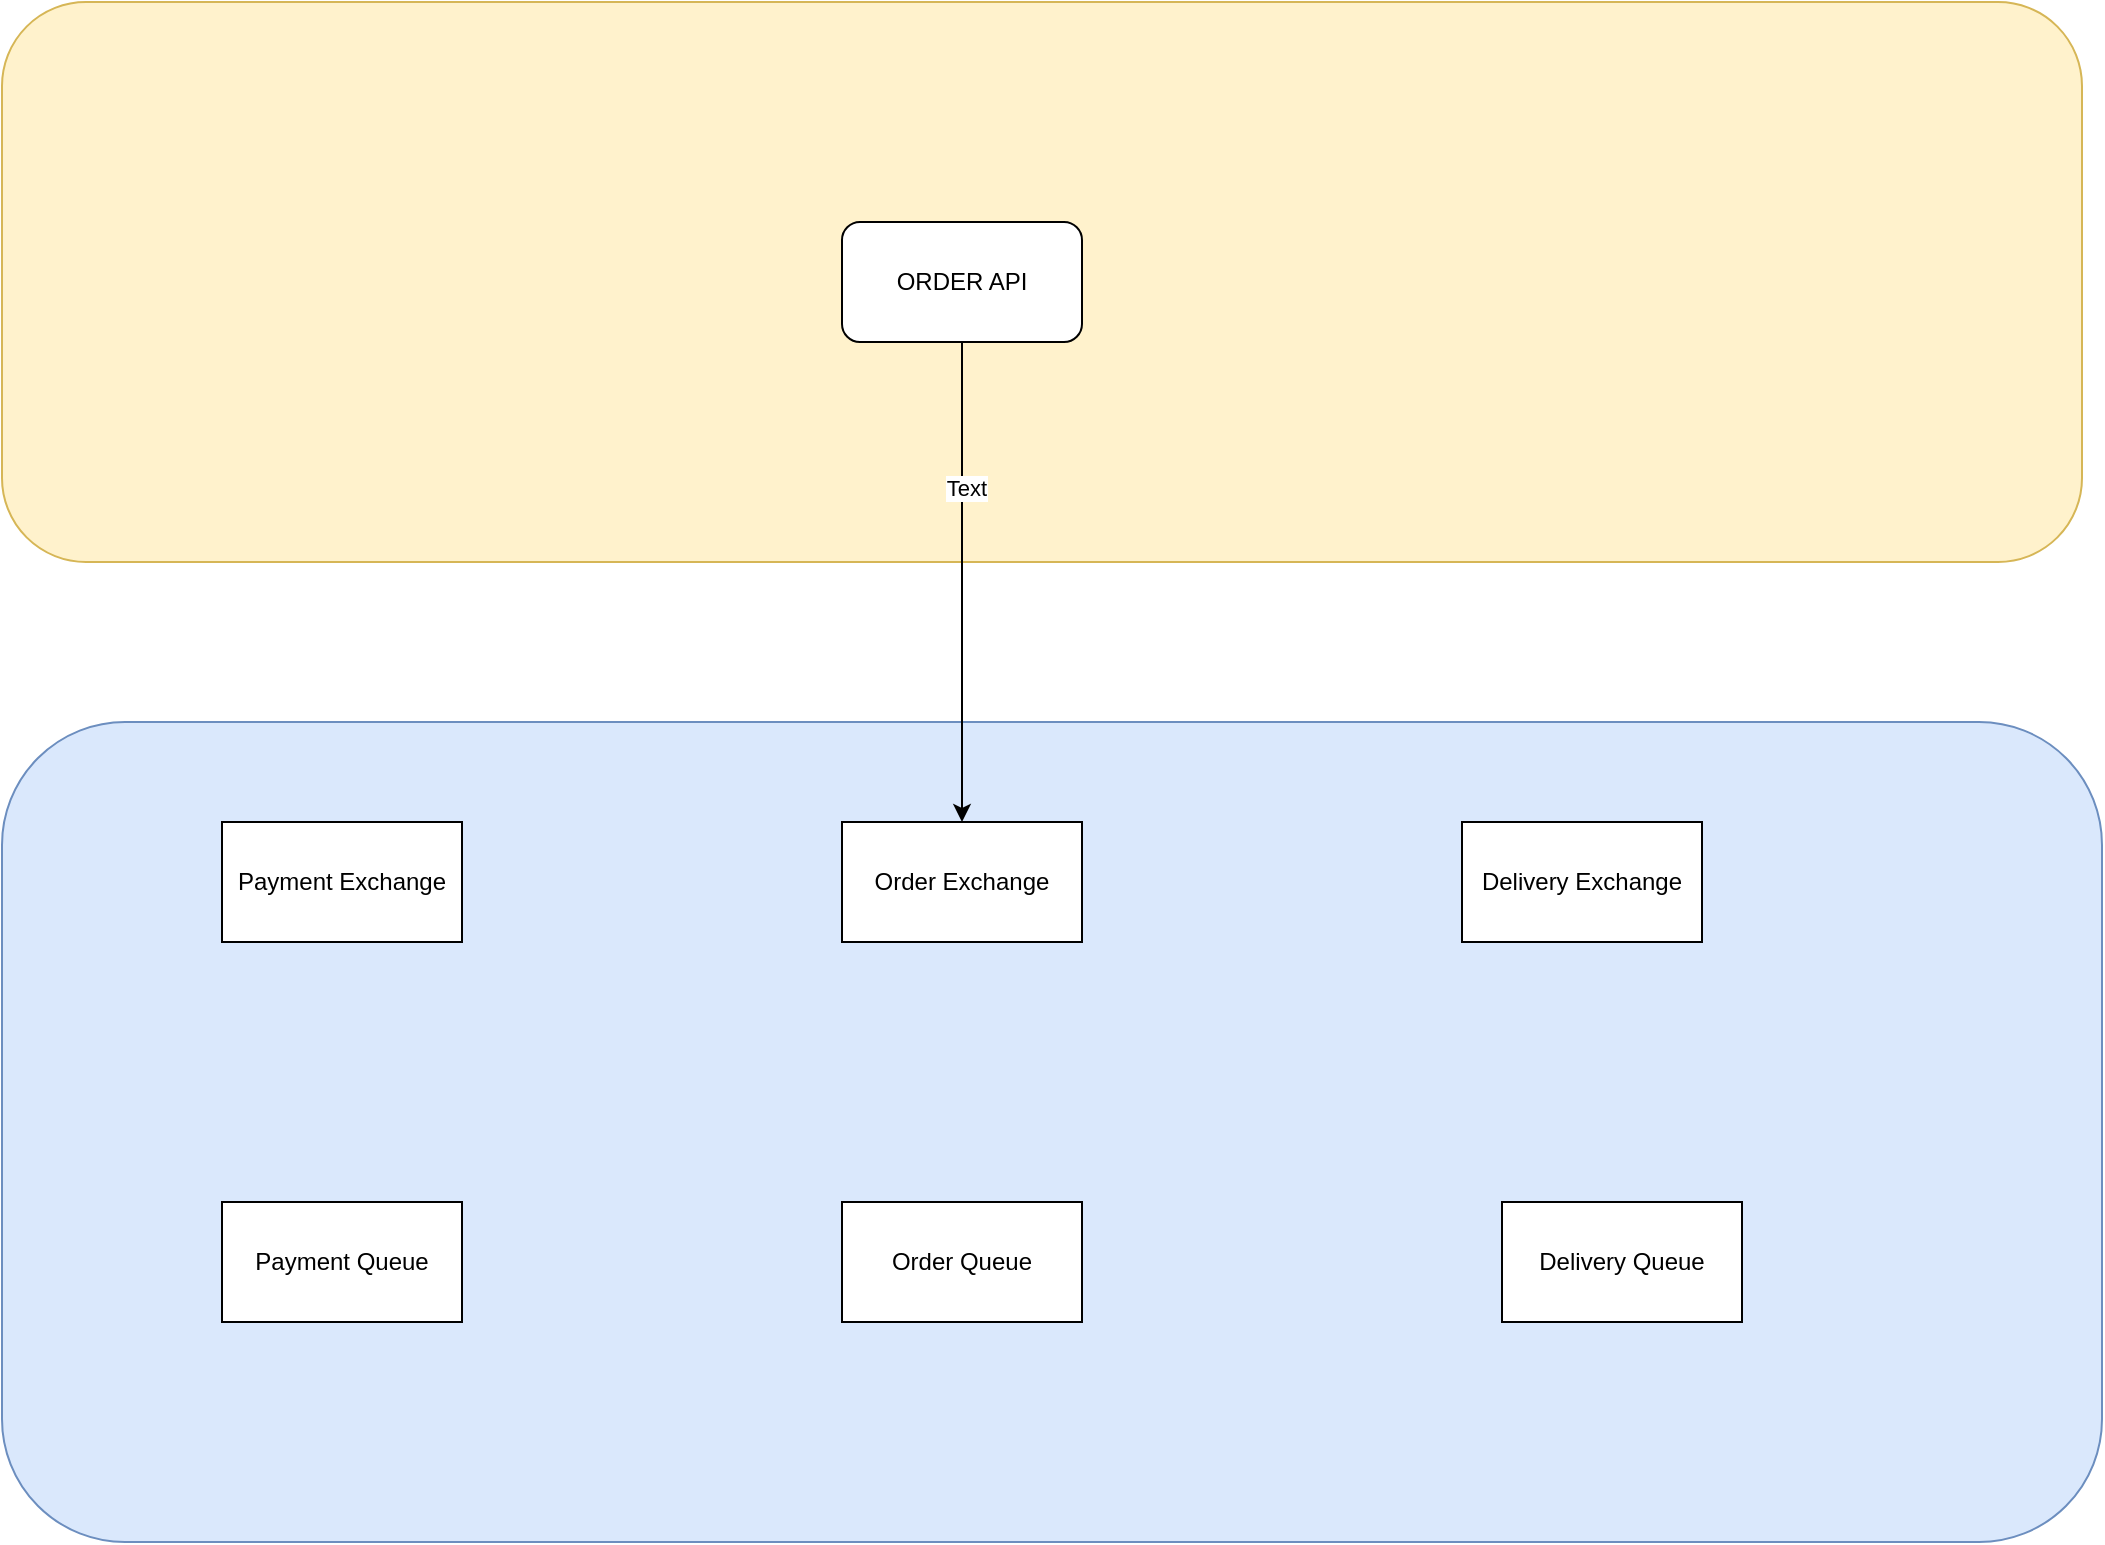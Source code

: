 <mxfile version="28.1.2">
  <diagram name="Page-1" id="aj_pvjdbXN8q9EMOHIOM">
    <mxGraphModel dx="1426" dy="841" grid="1" gridSize="10" guides="1" tooltips="1" connect="1" arrows="1" fold="1" page="1" pageScale="1" pageWidth="850" pageHeight="1100" math="0" shadow="0">
      <root>
        <mxCell id="0" />
        <mxCell id="1" parent="0" />
        <mxCell id="iXJHhvcSak3m99SO2qNS-2" value="" style="rounded=1;whiteSpace=wrap;html=1;fillColor=#fff2cc;strokeColor=#d6b656;" vertex="1" parent="1">
          <mxGeometry x="60" y="40" width="1040" height="280" as="geometry" />
        </mxCell>
        <mxCell id="iXJHhvcSak3m99SO2qNS-3" value="" style="rounded=1;whiteSpace=wrap;html=1;fillColor=#dae8fc;strokeColor=#6c8ebf;" vertex="1" parent="1">
          <mxGeometry x="60" y="400" width="1050" height="410" as="geometry" />
        </mxCell>
        <mxCell id="iXJHhvcSak3m99SO2qNS-4" value="Order Exchange" style="rounded=0;whiteSpace=wrap;html=1;" vertex="1" parent="1">
          <mxGeometry x="480" y="450" width="120" height="60" as="geometry" />
        </mxCell>
        <mxCell id="iXJHhvcSak3m99SO2qNS-6" value="Delivery Exchange" style="rounded=0;whiteSpace=wrap;html=1;" vertex="1" parent="1">
          <mxGeometry x="790" y="450" width="120" height="60" as="geometry" />
        </mxCell>
        <mxCell id="iXJHhvcSak3m99SO2qNS-7" value="Payment Exchange" style="rounded=0;whiteSpace=wrap;html=1;" vertex="1" parent="1">
          <mxGeometry x="170" y="450" width="120" height="60" as="geometry" />
        </mxCell>
        <mxCell id="iXJHhvcSak3m99SO2qNS-8" value="Order Queue" style="rounded=0;whiteSpace=wrap;html=1;" vertex="1" parent="1">
          <mxGeometry x="480" y="640" width="120" height="60" as="geometry" />
        </mxCell>
        <mxCell id="iXJHhvcSak3m99SO2qNS-9" value="Payment Queue" style="rounded=0;whiteSpace=wrap;html=1;" vertex="1" parent="1">
          <mxGeometry x="170" y="640" width="120" height="60" as="geometry" />
        </mxCell>
        <mxCell id="iXJHhvcSak3m99SO2qNS-11" value="Delivery Queue" style="rounded=0;whiteSpace=wrap;html=1;" vertex="1" parent="1">
          <mxGeometry x="810" y="640" width="120" height="60" as="geometry" />
        </mxCell>
        <mxCell id="iXJHhvcSak3m99SO2qNS-13" style="edgeStyle=orthogonalEdgeStyle;rounded=0;orthogonalLoop=1;jettySize=auto;html=1;entryX=0.5;entryY=0;entryDx=0;entryDy=0;" edge="1" parent="1" source="iXJHhvcSak3m99SO2qNS-12" target="iXJHhvcSak3m99SO2qNS-4">
          <mxGeometry relative="1" as="geometry" />
        </mxCell>
        <mxCell id="iXJHhvcSak3m99SO2qNS-14" value="Text" style="edgeLabel;html=1;align=center;verticalAlign=middle;resizable=0;points=[];" vertex="1" connectable="0" parent="iXJHhvcSak3m99SO2qNS-13">
          <mxGeometry x="-0.392" y="2" relative="1" as="geometry">
            <mxPoint as="offset" />
          </mxGeometry>
        </mxCell>
        <mxCell id="iXJHhvcSak3m99SO2qNS-12" value="ORDER API" style="rounded=1;whiteSpace=wrap;html=1;" vertex="1" parent="1">
          <mxGeometry x="480" y="150" width="120" height="60" as="geometry" />
        </mxCell>
      </root>
    </mxGraphModel>
  </diagram>
</mxfile>
